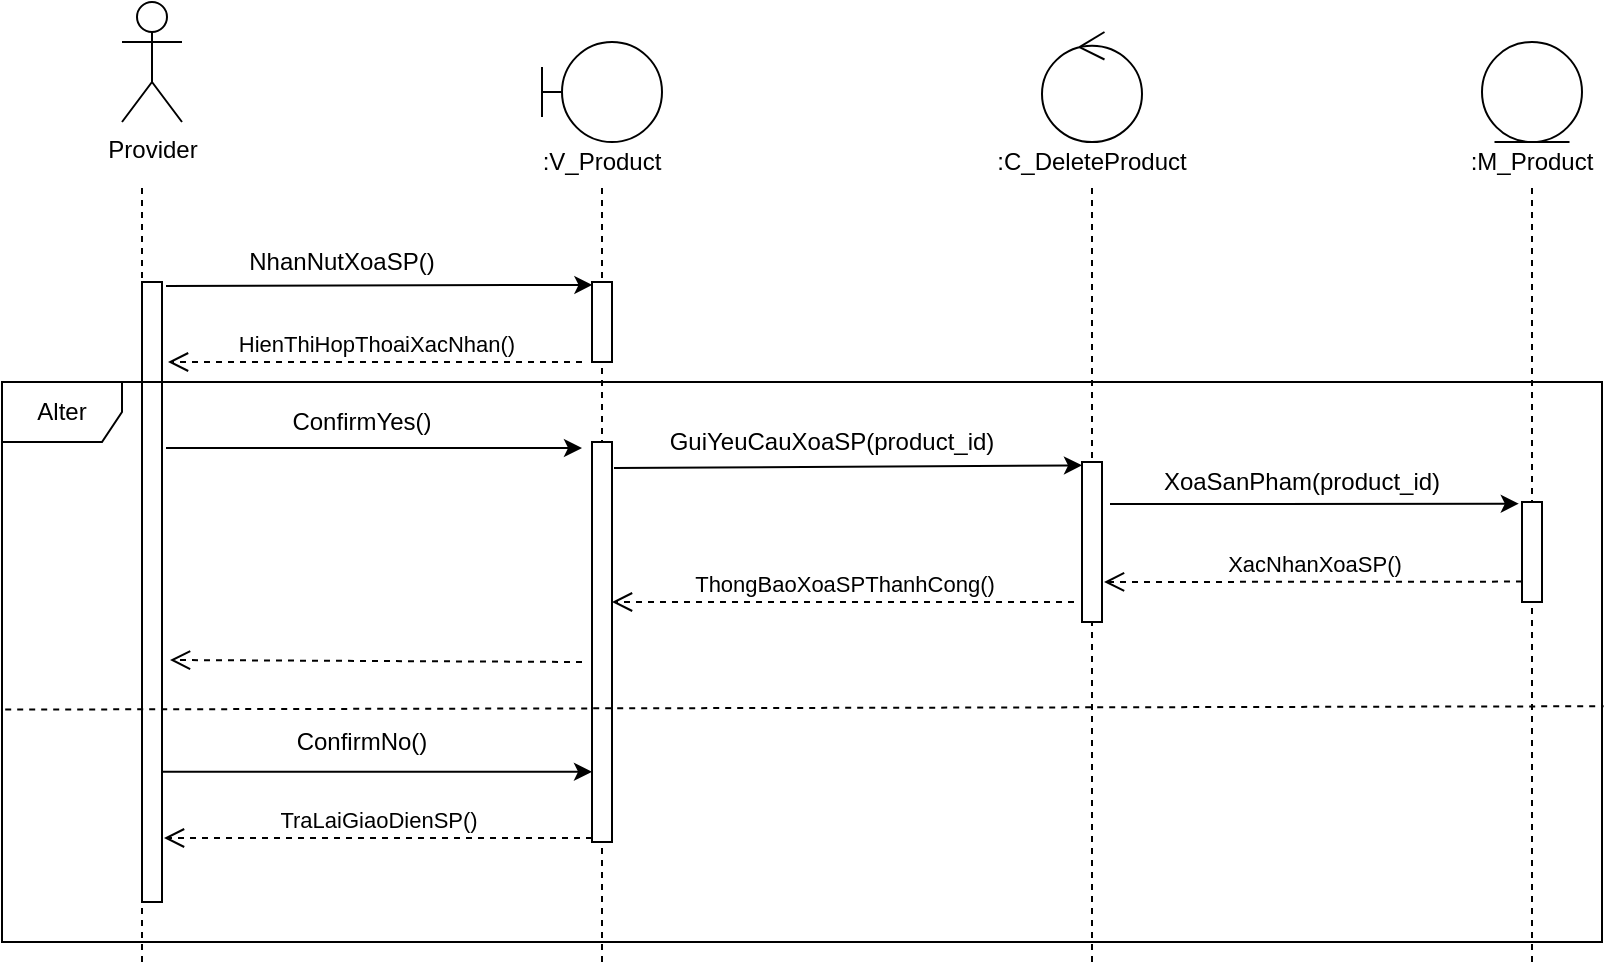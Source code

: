 <mxfile version="14.0.4" type="github">
  <diagram id="JncyCxfCkeQ2kdFRJvFO" name="Page-1">
    <mxGraphModel dx="1038" dy="500" grid="1" gridSize="10" guides="1" tooltips="1" connect="1" arrows="1" fold="1" page="1" pageScale="1" pageWidth="850" pageHeight="1100" math="0" shadow="0">
      <root>
        <mxCell id="0" />
        <mxCell id="1" parent="0" />
        <mxCell id="o-jL-rA30Tc-0fOHM3Hn-1" value="Provider" style="shape=umlActor;verticalLabelPosition=bottom;verticalAlign=top;html=1;outlineConnect=0;" parent="1" vertex="1">
          <mxGeometry x="90" y="30" width="30" height="60" as="geometry" />
        </mxCell>
        <mxCell id="o-jL-rA30Tc-0fOHM3Hn-2" value="" style="shape=umlBoundary;whiteSpace=wrap;html=1;" parent="1" vertex="1">
          <mxGeometry x="300" y="50" width="60" height="50" as="geometry" />
        </mxCell>
        <mxCell id="o-jL-rA30Tc-0fOHM3Hn-3" value="" style="ellipse;shape=umlControl;whiteSpace=wrap;html=1;" parent="1" vertex="1">
          <mxGeometry x="550" y="45" width="50" height="55" as="geometry" />
        </mxCell>
        <mxCell id="o-jL-rA30Tc-0fOHM3Hn-4" value="" style="ellipse;shape=umlEntity;whiteSpace=wrap;html=1;" parent="1" vertex="1">
          <mxGeometry x="770" y="50" width="50" height="50" as="geometry" />
        </mxCell>
        <mxCell id="o-jL-rA30Tc-0fOHM3Hn-5" value=":M_Product" style="text;html=1;strokeColor=none;fillColor=none;align=center;verticalAlign=middle;whiteSpace=wrap;rounded=0;" parent="1" vertex="1">
          <mxGeometry x="775" y="100" width="40" height="20" as="geometry" />
        </mxCell>
        <mxCell id="o-jL-rA30Tc-0fOHM3Hn-6" value=":C_DeleteProduct" style="text;html=1;strokeColor=none;fillColor=none;align=center;verticalAlign=middle;whiteSpace=wrap;rounded=0;" parent="1" vertex="1">
          <mxGeometry x="555" y="100" width="40" height="20" as="geometry" />
        </mxCell>
        <mxCell id="o-jL-rA30Tc-0fOHM3Hn-7" value=":V_Product" style="text;html=1;strokeColor=none;fillColor=none;align=center;verticalAlign=middle;whiteSpace=wrap;rounded=0;" parent="1" vertex="1">
          <mxGeometry x="310" y="100" width="40" height="20" as="geometry" />
        </mxCell>
        <mxCell id="o-jL-rA30Tc-0fOHM3Hn-8" value="" style="endArrow=none;dashed=1;html=1;entryX=0.5;entryY=1;entryDx=0;entryDy=0;" parent="1" target="o-jL-rA30Tc-0fOHM3Hn-5" edge="1">
          <mxGeometry width="50" height="50" relative="1" as="geometry">
            <mxPoint x="795" y="510" as="sourcePoint" />
            <mxPoint x="450" y="180" as="targetPoint" />
          </mxGeometry>
        </mxCell>
        <mxCell id="o-jL-rA30Tc-0fOHM3Hn-9" value="" style="endArrow=none;dashed=1;html=1;entryX=0.5;entryY=1;entryDx=0;entryDy=0;" parent="1" target="o-jL-rA30Tc-0fOHM3Hn-6" edge="1">
          <mxGeometry width="50" height="50" relative="1" as="geometry">
            <mxPoint x="575" y="510" as="sourcePoint" />
            <mxPoint x="450" y="180" as="targetPoint" />
          </mxGeometry>
        </mxCell>
        <mxCell id="o-jL-rA30Tc-0fOHM3Hn-10" value="" style="endArrow=none;dashed=1;html=1;entryX=0.5;entryY=1;entryDx=0;entryDy=0;" parent="1" target="o-jL-rA30Tc-0fOHM3Hn-7" edge="1">
          <mxGeometry width="50" height="50" relative="1" as="geometry">
            <mxPoint x="330" y="510" as="sourcePoint" />
            <mxPoint x="450" y="180" as="targetPoint" />
          </mxGeometry>
        </mxCell>
        <mxCell id="o-jL-rA30Tc-0fOHM3Hn-11" value="" style="endArrow=none;dashed=1;html=1;" parent="1" edge="1">
          <mxGeometry width="50" height="50" relative="1" as="geometry">
            <mxPoint x="100" y="510" as="sourcePoint" />
            <mxPoint x="100" y="120" as="targetPoint" />
          </mxGeometry>
        </mxCell>
        <mxCell id="o-jL-rA30Tc-0fOHM3Hn-12" value="" style="html=1;points=[];perimeter=orthogonalPerimeter;" parent="1" vertex="1">
          <mxGeometry x="570" y="260" width="10" height="80" as="geometry" />
        </mxCell>
        <mxCell id="o-jL-rA30Tc-0fOHM3Hn-14" value="" style="html=1;points=[];perimeter=orthogonalPerimeter;" parent="1" vertex="1">
          <mxGeometry x="325" y="170" width="10" height="40" as="geometry" />
        </mxCell>
        <mxCell id="o-jL-rA30Tc-0fOHM3Hn-15" value="" style="html=1;points=[];perimeter=orthogonalPerimeter;" parent="1" vertex="1">
          <mxGeometry x="100" y="170" width="10" height="310" as="geometry" />
        </mxCell>
        <mxCell id="o-jL-rA30Tc-0fOHM3Hn-17" value="" style="endArrow=classic;html=1;entryX=0.02;entryY=0.036;entryDx=0;entryDy=0;entryPerimeter=0;" parent="1" target="o-jL-rA30Tc-0fOHM3Hn-14" edge="1">
          <mxGeometry width="50" height="50" relative="1" as="geometry">
            <mxPoint x="112" y="172" as="sourcePoint" />
            <mxPoint x="450" y="180" as="targetPoint" />
          </mxGeometry>
        </mxCell>
        <mxCell id="o-jL-rA30Tc-0fOHM3Hn-18" value="NhanNutXoaSP()" style="text;html=1;strokeColor=none;fillColor=none;align=center;verticalAlign=middle;whiteSpace=wrap;rounded=0;" parent="1" vertex="1">
          <mxGeometry x="180" y="150" width="40" height="20" as="geometry" />
        </mxCell>
        <mxCell id="o-jL-rA30Tc-0fOHM3Hn-19" value="HienThiHopThoaiXacNhan()" style="html=1;verticalAlign=bottom;endArrow=open;dashed=1;endSize=8;" parent="1" edge="1">
          <mxGeometry relative="1" as="geometry">
            <mxPoint x="320" y="210" as="sourcePoint" />
            <mxPoint x="113" y="210" as="targetPoint" />
          </mxGeometry>
        </mxCell>
        <mxCell id="o-jL-rA30Tc-0fOHM3Hn-13" value="" style="html=1;points=[];perimeter=orthogonalPerimeter;" parent="1" vertex="1">
          <mxGeometry x="325" y="250" width="10" height="200" as="geometry" />
        </mxCell>
        <mxCell id="o-jL-rA30Tc-0fOHM3Hn-21" value="" style="endArrow=classic;html=1;" parent="1" edge="1">
          <mxGeometry width="50" height="50" relative="1" as="geometry">
            <mxPoint x="112" y="253" as="sourcePoint" />
            <mxPoint x="320" y="253" as="targetPoint" />
          </mxGeometry>
        </mxCell>
        <mxCell id="o-jL-rA30Tc-0fOHM3Hn-23" value="ConfirmYes()" style="text;html=1;strokeColor=none;fillColor=none;align=center;verticalAlign=middle;whiteSpace=wrap;rounded=0;" parent="1" vertex="1">
          <mxGeometry x="190" y="230" width="40" height="20" as="geometry" />
        </mxCell>
        <mxCell id="o-jL-rA30Tc-0fOHM3Hn-24" value="" style="endArrow=classic;html=1;entryX=0;entryY=0.021;entryDx=0;entryDy=0;entryPerimeter=0;" parent="1" target="o-jL-rA30Tc-0fOHM3Hn-12" edge="1">
          <mxGeometry width="50" height="50" relative="1" as="geometry">
            <mxPoint x="336" y="263" as="sourcePoint" />
            <mxPoint x="450" y="170" as="targetPoint" />
          </mxGeometry>
        </mxCell>
        <mxCell id="o-jL-rA30Tc-0fOHM3Hn-25" value="GuiYeuCauXoaSP(product_id)" style="text;html=1;strokeColor=none;fillColor=none;align=center;verticalAlign=middle;whiteSpace=wrap;rounded=0;" parent="1" vertex="1">
          <mxGeometry x="425" y="240" width="40" height="20" as="geometry" />
        </mxCell>
        <mxCell id="o-jL-rA30Tc-0fOHM3Hn-26" value="" style="html=1;points=[];perimeter=orthogonalPerimeter;" parent="1" vertex="1">
          <mxGeometry x="790" y="280" width="10" height="50" as="geometry" />
        </mxCell>
        <mxCell id="o-jL-rA30Tc-0fOHM3Hn-27" value="" style="endArrow=classic;html=1;entryX=-0.16;entryY=0.017;entryDx=0;entryDy=0;entryPerimeter=0;" parent="1" target="o-jL-rA30Tc-0fOHM3Hn-26" edge="1">
          <mxGeometry width="50" height="50" relative="1" as="geometry">
            <mxPoint x="584" y="281" as="sourcePoint" />
            <mxPoint x="450" y="170" as="targetPoint" />
          </mxGeometry>
        </mxCell>
        <mxCell id="o-jL-rA30Tc-0fOHM3Hn-29" value="XoaSanPham(product_id)" style="text;html=1;strokeColor=none;fillColor=none;align=center;verticalAlign=middle;whiteSpace=wrap;rounded=0;" parent="1" vertex="1">
          <mxGeometry x="660" y="260" width="40" height="20" as="geometry" />
        </mxCell>
        <mxCell id="o-jL-rA30Tc-0fOHM3Hn-30" value="XacNhanXoaSP()" style="html=1;verticalAlign=bottom;endArrow=open;dashed=1;endSize=8;exitX=0;exitY=0.796;exitDx=0;exitDy=0;exitPerimeter=0;" parent="1" source="o-jL-rA30Tc-0fOHM3Hn-26" edge="1">
          <mxGeometry relative="1" as="geometry">
            <mxPoint x="460" y="360" as="sourcePoint" />
            <mxPoint x="581" y="320" as="targetPoint" />
          </mxGeometry>
        </mxCell>
        <mxCell id="o-jL-rA30Tc-0fOHM3Hn-31" value="ThongBaoXoaSPThanhCong()" style="html=1;verticalAlign=bottom;endArrow=open;dashed=1;endSize=8;" parent="1" target="o-jL-rA30Tc-0fOHM3Hn-13" edge="1">
          <mxGeometry relative="1" as="geometry">
            <mxPoint x="566" y="330" as="sourcePoint" />
            <mxPoint x="380" y="360" as="targetPoint" />
          </mxGeometry>
        </mxCell>
        <mxCell id="o-jL-rA30Tc-0fOHM3Hn-32" value="" style="html=1;verticalAlign=bottom;endArrow=open;dashed=1;endSize=8;" parent="1" edge="1">
          <mxGeometry relative="1" as="geometry">
            <mxPoint x="320" y="360" as="sourcePoint" />
            <mxPoint x="114" y="359" as="targetPoint" />
          </mxGeometry>
        </mxCell>
        <mxCell id="o-jL-rA30Tc-0fOHM3Hn-33" value="" style="endArrow=classic;html=1;exitX=1;exitY=0.79;exitDx=0;exitDy=0;exitPerimeter=0;" parent="1" source="o-jL-rA30Tc-0fOHM3Hn-15" target="o-jL-rA30Tc-0fOHM3Hn-13" edge="1">
          <mxGeometry width="50" height="50" relative="1" as="geometry">
            <mxPoint x="400" y="390" as="sourcePoint" />
            <mxPoint x="450" y="340" as="targetPoint" />
          </mxGeometry>
        </mxCell>
        <mxCell id="o-jL-rA30Tc-0fOHM3Hn-34" value="ConfirmNo()" style="text;html=1;strokeColor=none;fillColor=none;align=center;verticalAlign=middle;whiteSpace=wrap;rounded=0;" parent="1" vertex="1">
          <mxGeometry x="190" y="390" width="40" height="20" as="geometry" />
        </mxCell>
        <mxCell id="o-jL-rA30Tc-0fOHM3Hn-35" value="TraLaiGiaoDienSP()" style="html=1;verticalAlign=bottom;endArrow=open;dashed=1;endSize=8;" parent="1" edge="1">
          <mxGeometry relative="1" as="geometry">
            <mxPoint x="325" y="448" as="sourcePoint" />
            <mxPoint x="111" y="448" as="targetPoint" />
          </mxGeometry>
        </mxCell>
        <mxCell id="o-jL-rA30Tc-0fOHM3Hn-36" value="Alter" style="shape=umlFrame;whiteSpace=wrap;html=1;" parent="1" vertex="1">
          <mxGeometry x="30" y="220" width="800" height="280" as="geometry" />
        </mxCell>
        <mxCell id="o-jL-rA30Tc-0fOHM3Hn-37" value="" style="endArrow=none;dashed=1;html=1;exitX=0.002;exitY=0.585;exitDx=0;exitDy=0;exitPerimeter=0;entryX=1.001;entryY=0.579;entryDx=0;entryDy=0;entryPerimeter=0;" parent="1" source="o-jL-rA30Tc-0fOHM3Hn-36" target="o-jL-rA30Tc-0fOHM3Hn-36" edge="1">
          <mxGeometry width="50" height="50" relative="1" as="geometry">
            <mxPoint x="400" y="380" as="sourcePoint" />
            <mxPoint x="450" y="330" as="targetPoint" />
          </mxGeometry>
        </mxCell>
      </root>
    </mxGraphModel>
  </diagram>
</mxfile>
